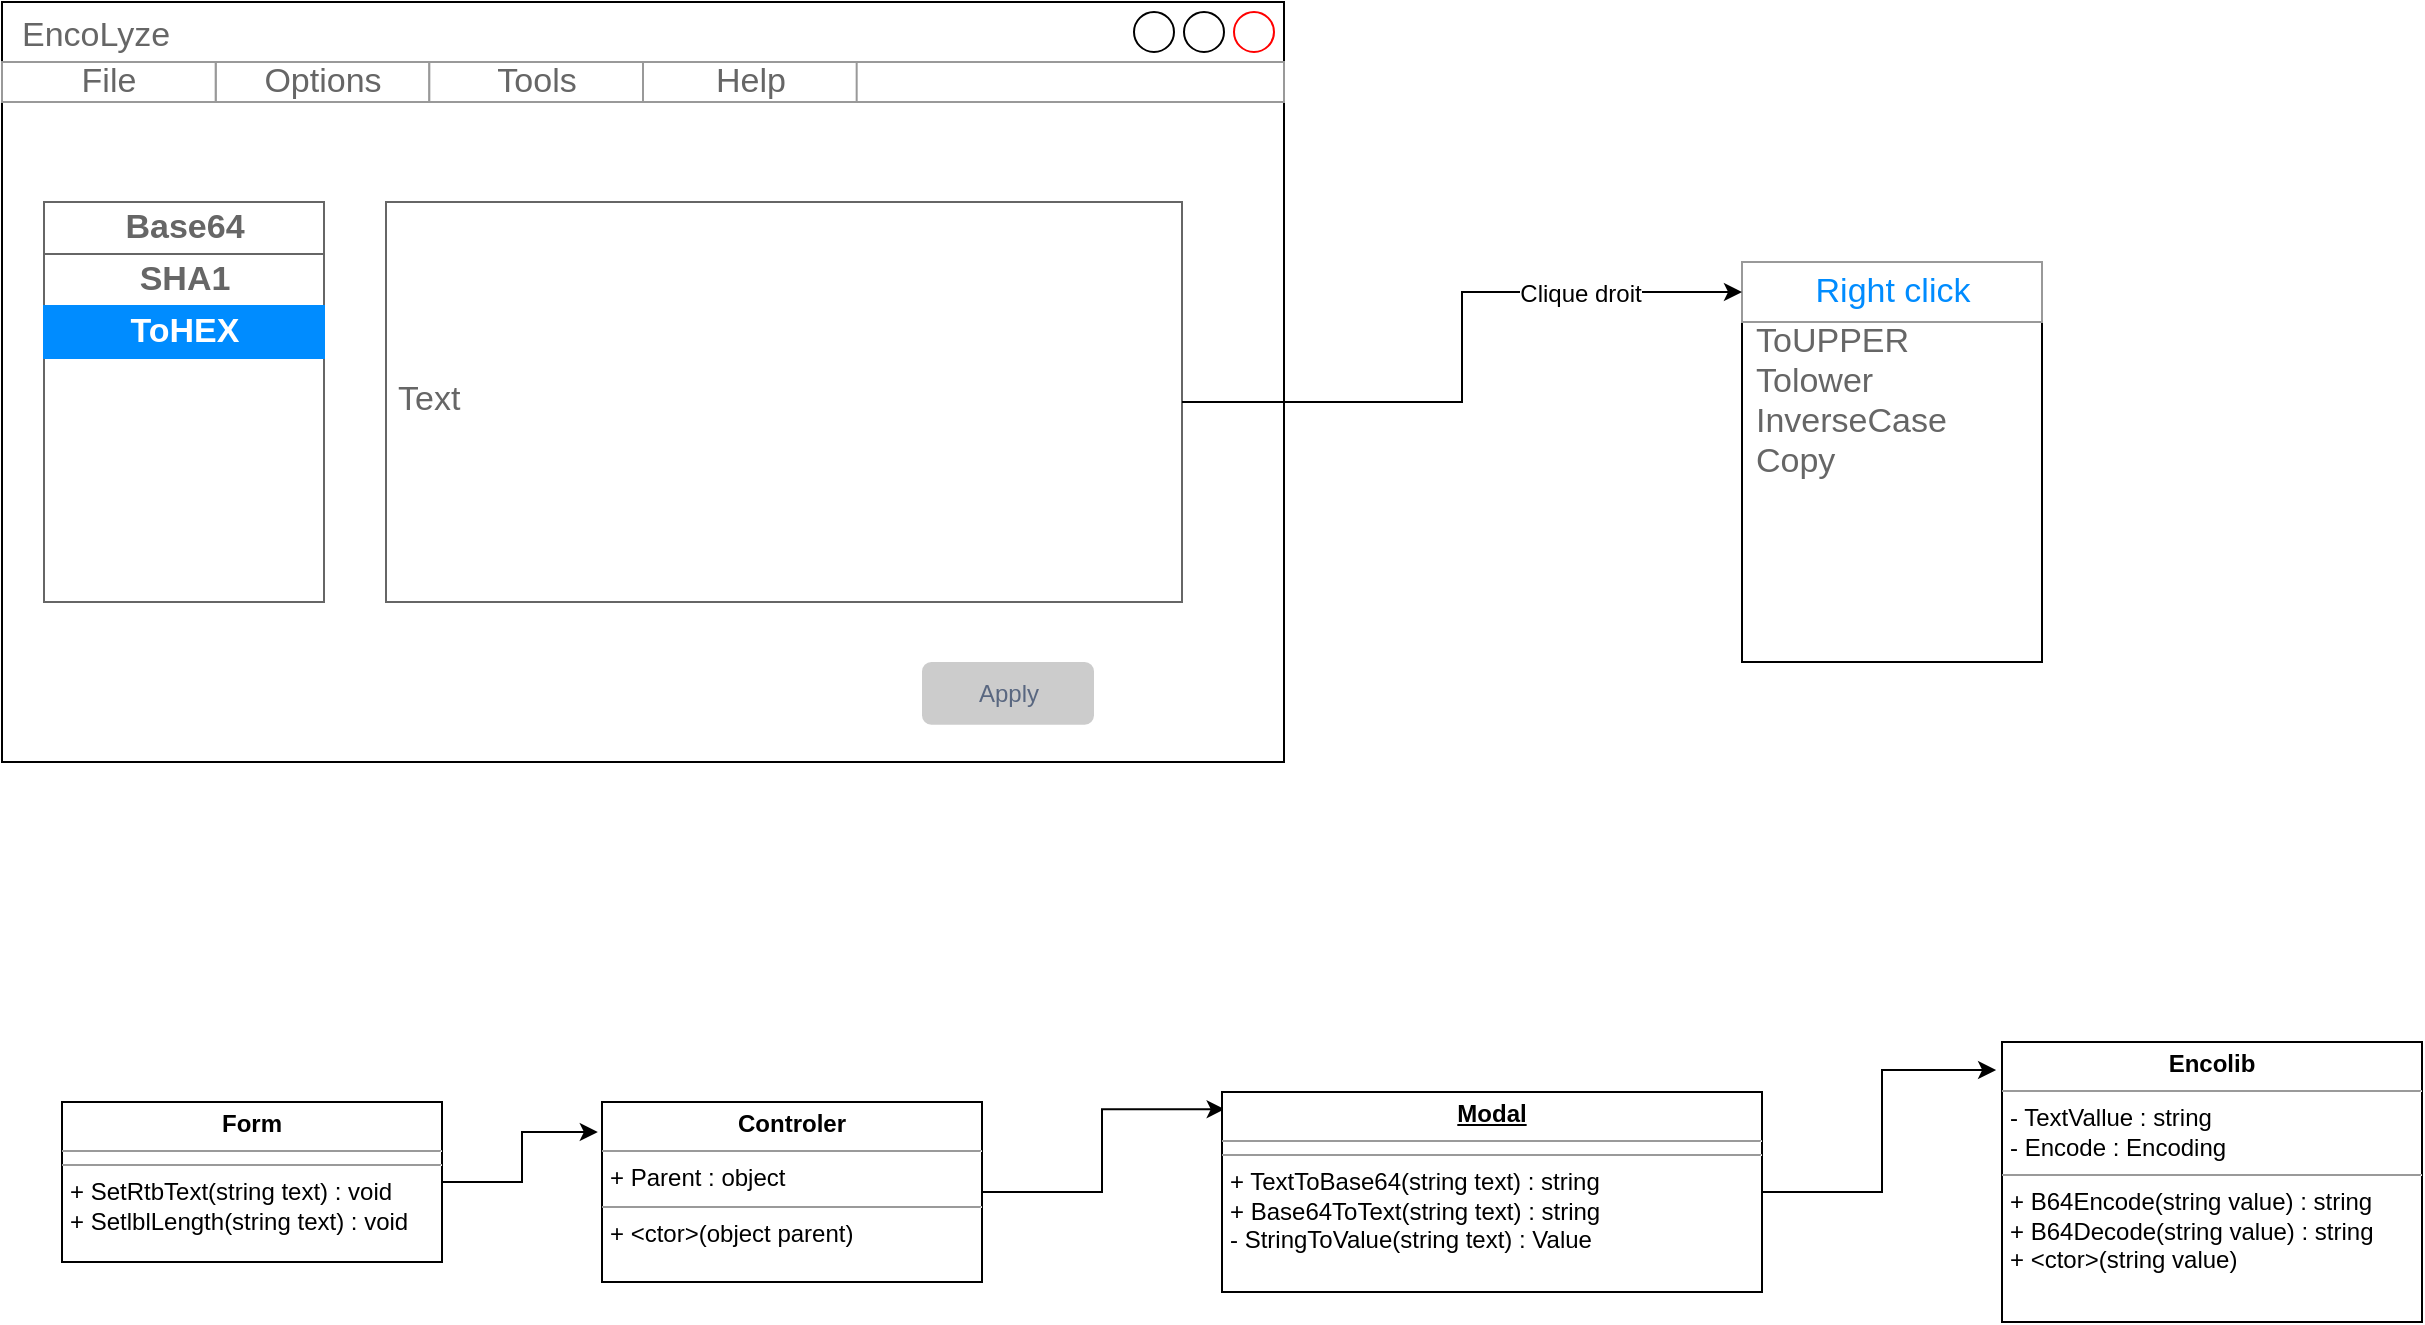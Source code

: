 <mxfile compressed="true" version="12.7.4" type="device"><diagram id="d14kn_1uHR43IYmxH75X" name="Page-1"><mxGraphModel dx="1408" dy="755" grid="1" gridSize="10" guides="1" tooltips="1" connect="1" arrows="1" fold="1" page="1" pageScale="1" pageWidth="827" pageHeight="1169" math="0" shadow="0"><root><mxCell id="0"/><mxCell id="1" parent="0"/><mxCell id="VOj0WZFCegRquz9ECJOp-16" value="" style="group;strokeColor=none;noLabel=0;autosize=0;container=0;" parent="1" vertex="1" connectable="0"><mxGeometry x="60" y="20" width="641" height="380" as="geometry"/></mxCell><mxCell id="VOj0WZFCegRquz9ECJOp-1" value="EncoLyze" style="strokeWidth=1;shadow=0;dashed=0;align=center;html=1;shape=mxgraph.mockup.containers.window;align=left;verticalAlign=top;spacingLeft=8;strokeColor2=#FF0000;strokeColor3=#c4c4c4;fontColor=#666666;mainText=;fontSize=17;labelBackgroundColor=none;" parent="VOj0WZFCegRquz9ECJOp-16" vertex="1"><mxGeometry width="641" height="380" as="geometry"/></mxCell><mxCell id="VOj0WZFCegRquz9ECJOp-2" value="" style="strokeWidth=1;shadow=0;dashed=0;align=center;html=1;shape=mxgraph.mockup.containers.rrect;rSize=0;strokeColor=#666666;" parent="VOj0WZFCegRquz9ECJOp-16" vertex="1"><mxGeometry x="21" y="100" width="140" height="200.0" as="geometry"/></mxCell><mxCell id="VOj0WZFCegRquz9ECJOp-3" value="Base64" style="strokeColor=inherit;fillColor=inherit;gradientColor=inherit;strokeWidth=1;shadow=0;dashed=0;align=center;html=1;shape=mxgraph.mockup.containers.rrect;rSize=0;fontSize=17;fontColor=#666666;fontStyle=1;resizeWidth=1;" parent="VOj0WZFCegRquz9ECJOp-2" vertex="1"><mxGeometry width="140" height="26" relative="1" as="geometry"/></mxCell><mxCell id="VOj0WZFCegRquz9ECJOp-4" value="SHA1" style="strokeColor=inherit;fillColor=inherit;gradientColor=inherit;strokeWidth=1;shadow=0;dashed=0;align=center;html=1;shape=mxgraph.mockup.containers.rrect;rSize=0;fontSize=17;fontColor=#666666;fontStyle=1;resizeWidth=1;" parent="VOj0WZFCegRquz9ECJOp-2" vertex="1"><mxGeometry width="140" height="26" relative="1" as="geometry"><mxPoint y="26" as="offset"/></mxGeometry></mxCell><mxCell id="VOj0WZFCegRquz9ECJOp-5" value="&lt;div&gt;ToHEX&lt;/div&gt;" style="strokeWidth=1;shadow=0;dashed=0;align=center;html=1;shape=mxgraph.mockup.containers.rrect;rSize=0;fontSize=17;fontColor=#ffffff;fontStyle=1;fillColor=#008cff;strokeColor=#008cff;resizeWidth=1;" parent="VOj0WZFCegRquz9ECJOp-2" vertex="1"><mxGeometry width="140" height="26" relative="1" as="geometry"><mxPoint y="52" as="offset"/></mxGeometry></mxCell><mxCell id="VOj0WZFCegRquz9ECJOp-7" value="" style="strokeWidth=1;shadow=0;dashed=0;align=center;html=1;shape=mxgraph.mockup.forms.rrect;rSize=0;strokeColor=#999999;" parent="VOj0WZFCegRquz9ECJOp-16" vertex="1"><mxGeometry y="30.0" width="641" height="20.0" as="geometry"/></mxCell><mxCell id="VOj0WZFCegRquz9ECJOp-8" value="File" style="strokeColor=inherit;fillColor=inherit;gradientColor=inherit;strokeWidth=1;shadow=0;dashed=0;align=center;html=1;shape=mxgraph.mockup.forms.rrect;rSize=0;fontSize=17;fontColor=#666666;" parent="VOj0WZFCegRquz9ECJOp-7" vertex="1"><mxGeometry width="106.833" height="20.0" as="geometry"/></mxCell><mxCell id="VOj0WZFCegRquz9ECJOp-10" value="Options" style="strokeColor=inherit;fillColor=inherit;gradientColor=inherit;strokeWidth=1;shadow=0;dashed=0;align=center;html=1;shape=mxgraph.mockup.forms.rrect;rSize=0;fontSize=17;fontColor=#666666;" parent="VOj0WZFCegRquz9ECJOp-7" vertex="1"><mxGeometry x="106.833" width="106.833" height="20.0" as="geometry"/></mxCell><mxCell id="VOj0WZFCegRquz9ECJOp-14" value="&lt;div&gt;File&lt;/div&gt;" style="strokeColor=inherit;fillColor=inherit;gradientColor=inherit;strokeWidth=1;shadow=0;dashed=0;align=center;html=1;shape=mxgraph.mockup.forms.rrect;rSize=0;fontSize=17;fontColor=#666666;" parent="VOj0WZFCegRquz9ECJOp-7" vertex="1"><mxGeometry width="106.833" height="20.0" as="geometry"/></mxCell><mxCell id="VOj0WZFCegRquz9ECJOp-11" value="Tools" style="strokeColor=inherit;fillColor=inherit;gradientColor=inherit;strokeWidth=1;shadow=0;dashed=0;align=center;html=1;shape=mxgraph.mockup.forms.rrect;rSize=0;fontSize=17;fontColor=#666666;" parent="VOj0WZFCegRquz9ECJOp-7" vertex="1"><mxGeometry x="213.667" width="106.833" height="20.0" as="geometry"/></mxCell><mxCell id="VOj0WZFCegRquz9ECJOp-13" value="Help" style="strokeColor=inherit;fillColor=inherit;gradientColor=inherit;strokeWidth=1;shadow=0;dashed=0;align=center;html=1;shape=mxgraph.mockup.forms.rrect;rSize=0;fontSize=17;fontColor=#666666;" parent="VOj0WZFCegRquz9ECJOp-7" vertex="1"><mxGeometry x="320.5" width="106.833" height="20.0" as="geometry"/></mxCell><mxCell id="VOj0WZFCegRquz9ECJOp-23" value="Text" style="strokeWidth=1;shadow=0;dashed=0;align=center;html=1;shape=mxgraph.mockup.text.textBox;fontColor=#666666;align=left;fontSize=17;spacingLeft=4;spacingTop=-3;strokeColor=#666666;mainText=" parent="VOj0WZFCegRquz9ECJOp-16" vertex="1"><mxGeometry x="192" y="100" width="398" height="200.0" as="geometry"/></mxCell><mxCell id="VOj0WZFCegRquz9ECJOp-25" value="&lt;div&gt;Apply&lt;/div&gt;" style="rounded=1;fillColor=#CCCCCC;strokeColor=none;html=1;fontColor=#596780;align=center;verticalAlign=middle;fontStyle=0;fontSize=12" parent="VOj0WZFCegRquz9ECJOp-16" vertex="1"><mxGeometry x="460" y="330" width="86" height="31.35" as="geometry"/></mxCell><mxCell id="VOj0WZFCegRquz9ECJOp-17" value="" style="strokeWidth=1;shadow=0;dashed=0;align=center;html=1;shape=mxgraph.mockup.forms.rrect;rSize=0;strokeColor=#000000;fillColor=#ffffff;direction=west;" parent="1" vertex="1"><mxGeometry x="930" y="150" width="150" height="200" as="geometry"/></mxCell><mxCell id="VOj0WZFCegRquz9ECJOp-18" value="Right click" style="strokeWidth=1;shadow=0;dashed=0;align=center;html=1;shape=mxgraph.mockup.forms.rrect;rSize=0;strokeColor=#999999;fontColor=#008cff;fontSize=17;fillColor=#ffffff;resizeWidth=1;" parent="VOj0WZFCegRquz9ECJOp-17" vertex="1"><mxGeometry width="150" height="30" relative="1" as="geometry"/></mxCell><mxCell id="VOj0WZFCegRquz9ECJOp-19" value="ToUPPER" style="strokeWidth=1;shadow=0;dashed=0;align=center;html=1;shape=mxgraph.mockup.forms.anchor;fontSize=17;fontColor=#666666;align=left;spacingLeft=5;resizeWidth=1;strokeColor=none;fillColor=none;" parent="VOj0WZFCegRquz9ECJOp-17" vertex="1"><mxGeometry width="150" height="20" relative="1" as="geometry"><mxPoint y="30" as="offset"/></mxGeometry></mxCell><mxCell id="VOj0WZFCegRquz9ECJOp-20" value="&lt;div&gt;Tolower&lt;/div&gt;" style="strokeWidth=1;shadow=0;align=center;html=1;shape=mxgraph.mockup.forms.anchor;fontSize=17;fontColor=#666666;align=left;spacingLeft=5;resizeWidth=1;strokeColor=none;fillColor=none;" parent="VOj0WZFCegRquz9ECJOp-17" vertex="1"><mxGeometry width="150" height="20" relative="1" as="geometry"><mxPoint y="50" as="offset"/></mxGeometry></mxCell><mxCell id="VOj0WZFCegRquz9ECJOp-21" value="InverseCase" style="strokeWidth=1;shadow=0;dashed=0;align=center;html=1;shape=mxgraph.mockup.forms.rrect;rSize=0;fontSize=17;fontColor=#666666;align=left;spacingLeft=5;fillColor=none;strokeColor=none;resizeWidth=1;" parent="VOj0WZFCegRquz9ECJOp-17" vertex="1"><mxGeometry width="150" height="20" relative="1" as="geometry"><mxPoint y="70" as="offset"/></mxGeometry></mxCell><mxCell id="VOj0WZFCegRquz9ECJOp-22" value="&lt;div&gt;Copy&lt;/div&gt;" style="strokeWidth=1;shadow=0;dashed=0;align=center;html=1;shape=mxgraph.mockup.forms.anchor;fontSize=17;fontColor=#666666;align=left;spacingLeft=5;resizeWidth=1;strokeColor=none;" parent="VOj0WZFCegRquz9ECJOp-17" vertex="1"><mxGeometry width="150" height="20" relative="1" as="geometry"><mxPoint y="90" as="offset"/></mxGeometry></mxCell><mxCell id="VOj0WZFCegRquz9ECJOp-26" style="edgeStyle=orthogonalEdgeStyle;rounded=0;orthogonalLoop=1;jettySize=auto;html=1;" parent="1" source="VOj0WZFCegRquz9ECJOp-23" target="VOj0WZFCegRquz9ECJOp-18" edge="1"><mxGeometry relative="1" as="geometry"/></mxCell><mxCell id="VOj0WZFCegRquz9ECJOp-27" value="&lt;div&gt;Clique droit&lt;/div&gt;" style="text;html=1;align=center;verticalAlign=middle;resizable=0;points=[];labelBackgroundColor=#ffffff;" parent="VOj0WZFCegRquz9ECJOp-26" vertex="1" connectable="0"><mxGeometry x="0.516" y="-1" relative="1" as="geometry"><mxPoint as="offset"/></mxGeometry></mxCell><mxCell id="VOj0WZFCegRquz9ECJOp-29" value="" style="strokeWidth=1;shadow=0;dashed=0;align=center;html=1;shape=mxgraph.mockup.forms.anchor;fontSize=17;fontColor=#666666;align=left;spacingLeft=5;resizeWidth=1;strokeColor=none;" parent="1" vertex="1"><mxGeometry x="960" y="170" width="150" height="20" as="geometry"><mxPoint y="90" as="offset"/></mxGeometry></mxCell><mxCell id="-wOAF2ibeqc2SV1Mh01K-14" style="edgeStyle=orthogonalEdgeStyle;rounded=0;orthogonalLoop=1;jettySize=auto;html=1;entryX=-0.011;entryY=0.167;entryDx=0;entryDy=0;entryPerimeter=0;" edge="1" parent="1" source="-wOAF2ibeqc2SV1Mh01K-12" target="-wOAF2ibeqc2SV1Mh01K-13"><mxGeometry relative="1" as="geometry"/></mxCell><mxCell id="-wOAF2ibeqc2SV1Mh01K-12" value="&lt;p style=&quot;margin: 0px ; margin-top: 4px ; text-align: center&quot;&gt;&lt;b&gt;Form&lt;/b&gt;&lt;br&gt;&lt;/p&gt;&lt;hr size=&quot;1&quot;&gt;&lt;hr size=&quot;1&quot;&gt;&lt;p style=&quot;margin: 0px ; margin-left: 4px&quot;&gt;+ SetRtbText(string text) : void&lt;/p&gt;&lt;p style=&quot;margin: 0px ; margin-left: 4px&quot;&gt;+ SetlblLength(string text) : void&lt;br&gt;&lt;/p&gt;" style="verticalAlign=top;align=left;overflow=fill;fontSize=12;fontFamily=Helvetica;html=1;" vertex="1" parent="1"><mxGeometry x="90" y="570" width="190" height="80" as="geometry"/></mxCell><mxCell id="-wOAF2ibeqc2SV1Mh01K-17" style="edgeStyle=orthogonalEdgeStyle;rounded=0;orthogonalLoop=1;jettySize=auto;html=1;entryX=0.005;entryY=0.086;entryDx=0;entryDy=0;entryPerimeter=0;" edge="1" parent="1" source="-wOAF2ibeqc2SV1Mh01K-13" target="-wOAF2ibeqc2SV1Mh01K-16"><mxGeometry relative="1" as="geometry"/></mxCell><mxCell id="-wOAF2ibeqc2SV1Mh01K-13" value="&lt;p style=&quot;margin: 0px ; margin-top: 4px ; text-align: center&quot;&gt;&lt;b&gt;Controler&lt;/b&gt;&lt;br&gt;&lt;/p&gt;&lt;hr size=&quot;1&quot;&gt;&lt;p style=&quot;margin: 0px ; margin-left: 4px&quot;&gt;+ Parent : object&lt;br&gt;&lt;/p&gt;&lt;hr size=&quot;1&quot;&gt;&lt;p style=&quot;margin: 0px ; margin-left: 4px&quot;&gt;+ &amp;lt;ctor&amp;gt;(object parent)&lt;br&gt;&lt;/p&gt;" style="verticalAlign=top;align=left;overflow=fill;fontSize=12;fontFamily=Helvetica;html=1;" vertex="1" parent="1"><mxGeometry x="360" y="570" width="190" height="90" as="geometry"/></mxCell><mxCell id="-wOAF2ibeqc2SV1Mh01K-19" style="edgeStyle=orthogonalEdgeStyle;rounded=0;orthogonalLoop=1;jettySize=auto;html=1;entryX=-0.014;entryY=0.1;entryDx=0;entryDy=0;entryPerimeter=0;" edge="1" parent="1" source="-wOAF2ibeqc2SV1Mh01K-16" target="-wOAF2ibeqc2SV1Mh01K-18"><mxGeometry relative="1" as="geometry"/></mxCell><mxCell id="-wOAF2ibeqc2SV1Mh01K-16" value="&lt;p style=&quot;margin: 0px ; margin-top: 4px ; text-align: center&quot;&gt;&lt;u&gt;&lt;b&gt;Modal&lt;/b&gt;&lt;/u&gt;&lt;br&gt;&lt;/p&gt;&lt;hr size=&quot;1&quot;&gt;&lt;hr size=&quot;1&quot;&gt;&lt;p style=&quot;margin: 0px ; margin-left: 4px&quot;&gt;+ TextToBase64(string text) : string&lt;/p&gt;&lt;p style=&quot;margin: 0px ; margin-left: 4px&quot;&gt;+ Base64ToText(string text) : string&lt;/p&gt;&lt;p style=&quot;margin: 0px ; margin-left: 4px&quot;&gt;- StringToValue(string text) : Value&lt;br&gt;&lt;/p&gt;" style="verticalAlign=top;align=left;overflow=fill;fontSize=12;fontFamily=Helvetica;html=1;" vertex="1" parent="1"><mxGeometry x="670" y="565" width="270" height="100" as="geometry"/></mxCell><mxCell id="-wOAF2ibeqc2SV1Mh01K-18" value="&lt;p style=&quot;margin: 0px ; margin-top: 4px ; text-align: center&quot;&gt;&lt;b&gt;Encolib&lt;/b&gt;&lt;br&gt;&lt;/p&gt;&lt;hr size=&quot;1&quot;&gt;&lt;p style=&quot;margin: 0px ; margin-left: 4px&quot;&gt;- TextVallue : string&lt;/p&gt;&lt;p style=&quot;margin: 0px ; margin-left: 4px&quot;&gt;- Encode : Encoding&lt;br&gt;&lt;/p&gt;&lt;hr size=&quot;1&quot;&gt;&lt;p style=&quot;margin: 0px ; margin-left: 4px&quot;&gt;+ B64Encode(string value) : string&lt;/p&gt;&lt;p style=&quot;margin: 0px ; margin-left: 4px&quot;&gt;+ B64Decode(string value) : string&lt;/p&gt;&lt;p style=&quot;margin: 0px ; margin-left: 4px&quot;&gt;+ &amp;lt;ctor&amp;gt;(string value)&lt;br&gt;&lt;/p&gt;" style="verticalAlign=top;align=left;overflow=fill;fontSize=12;fontFamily=Helvetica;html=1;" vertex="1" parent="1"><mxGeometry x="1060" y="540" width="210" height="140" as="geometry"/></mxCell></root></mxGraphModel></diagram></mxfile>